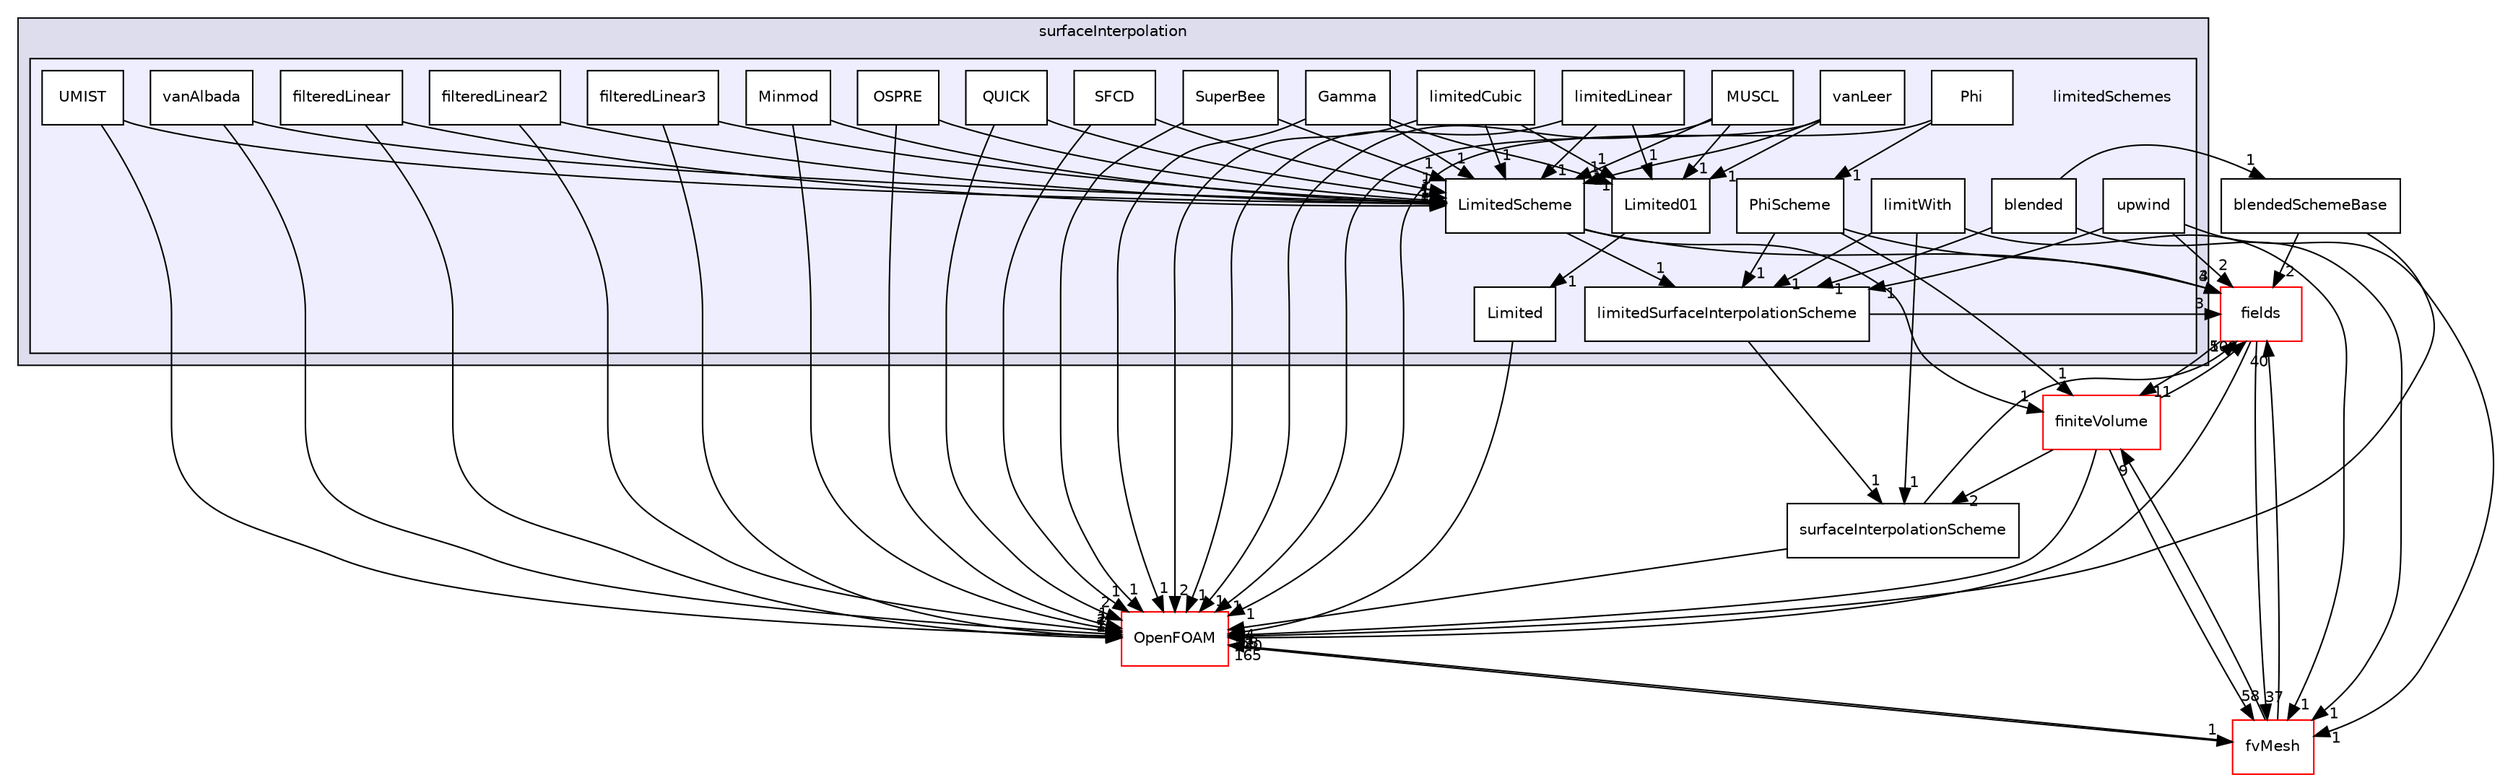 digraph "src/finiteVolume/interpolation/surfaceInterpolation/limitedSchemes" {
  bgcolor=transparent;
  compound=true
  node [ fontsize="10", fontname="Helvetica"];
  edge [ labelfontsize="10", labelfontname="Helvetica"];
  subgraph clusterdir_4df5f063103ed43a92094c50d9ef5fe1 {
    graph [ bgcolor="#ddddee", pencolor="black", label="surfaceInterpolation" fontname="Helvetica", fontsize="10", URL="dir_4df5f063103ed43a92094c50d9ef5fe1.html"]
  subgraph clusterdir_3b094e1ce2b3f641da0071aec2c4e694 {
    graph [ bgcolor="#eeeeff", pencolor="black", label="" URL="dir_3b094e1ce2b3f641da0071aec2c4e694.html"];
    dir_3b094e1ce2b3f641da0071aec2c4e694 [shape=plaintext label="limitedSchemes"];
    dir_53258ceb5eef05dd1839f6b8b6cdbe34 [shape=box label="blended" color="black" fillcolor="white" style="filled" URL="dir_53258ceb5eef05dd1839f6b8b6cdbe34.html"];
    dir_f8ffd4e2dbba46a999e46845ae83b6c7 [shape=box label="filteredLinear" color="black" fillcolor="white" style="filled" URL="dir_f8ffd4e2dbba46a999e46845ae83b6c7.html"];
    dir_1e7eae7c6c461bc7382ac9aa887a0093 [shape=box label="filteredLinear2" color="black" fillcolor="white" style="filled" URL="dir_1e7eae7c6c461bc7382ac9aa887a0093.html"];
    dir_5bfaa8056f9d9b4613081b1aa371d8af [shape=box label="filteredLinear3" color="black" fillcolor="white" style="filled" URL="dir_5bfaa8056f9d9b4613081b1aa371d8af.html"];
    dir_0d22176d0896ad1d4276300819e7f046 [shape=box label="Gamma" color="black" fillcolor="white" style="filled" URL="dir_0d22176d0896ad1d4276300819e7f046.html"];
    dir_0b07bc20f8b30bdca085af541cf06612 [shape=box label="Limited" color="black" fillcolor="white" style="filled" URL="dir_0b07bc20f8b30bdca085af541cf06612.html"];
    dir_abf702b5ae803b4aa70706d427b0cd55 [shape=box label="Limited01" color="black" fillcolor="white" style="filled" URL="dir_abf702b5ae803b4aa70706d427b0cd55.html"];
    dir_edbb5e340ecfc5de677591d34d0060d9 [shape=box label="limitedCubic" color="black" fillcolor="white" style="filled" URL="dir_edbb5e340ecfc5de677591d34d0060d9.html"];
    dir_b16e0fbcc04fa4d1c26a8234fc9121c0 [shape=box label="limitedLinear" color="black" fillcolor="white" style="filled" URL="dir_b16e0fbcc04fa4d1c26a8234fc9121c0.html"];
    dir_f44c3a08494e33395456e53f21ca82c9 [shape=box label="LimitedScheme" color="black" fillcolor="white" style="filled" URL="dir_f44c3a08494e33395456e53f21ca82c9.html"];
    dir_4f765f4be874e7c1018013a8d8ff5f6d [shape=box label="limitedSurfaceInterpolationScheme" color="black" fillcolor="white" style="filled" URL="dir_4f765f4be874e7c1018013a8d8ff5f6d.html"];
    dir_ea151c52e42f879c44c7f1ad691bbf19 [shape=box label="limitWith" color="black" fillcolor="white" style="filled" URL="dir_ea151c52e42f879c44c7f1ad691bbf19.html"];
    dir_6bb9241e5e9013e9e3743934ba69041a [shape=box label="Minmod" color="black" fillcolor="white" style="filled" URL="dir_6bb9241e5e9013e9e3743934ba69041a.html"];
    dir_3b1214cc54cd868ba75078ba7fb09184 [shape=box label="MUSCL" color="black" fillcolor="white" style="filled" URL="dir_3b1214cc54cd868ba75078ba7fb09184.html"];
    dir_bd68b0949fa5436045011a62723e025a [shape=box label="OSPRE" color="black" fillcolor="white" style="filled" URL="dir_bd68b0949fa5436045011a62723e025a.html"];
    dir_349f088ea6788b4a33c2ad496381c083 [shape=box label="Phi" color="black" fillcolor="white" style="filled" URL="dir_349f088ea6788b4a33c2ad496381c083.html"];
    dir_947c2e66dae27c0a8bdd797802b3a770 [shape=box label="PhiScheme" color="black" fillcolor="white" style="filled" URL="dir_947c2e66dae27c0a8bdd797802b3a770.html"];
    dir_4cf76509597f722ea8dc37c00c691f42 [shape=box label="QUICK" color="black" fillcolor="white" style="filled" URL="dir_4cf76509597f722ea8dc37c00c691f42.html"];
    dir_28e738315946edee8a139a9441db8736 [shape=box label="SFCD" color="black" fillcolor="white" style="filled" URL="dir_28e738315946edee8a139a9441db8736.html"];
    dir_b134724f3891a2a19e34839457d1463c [shape=box label="SuperBee" color="black" fillcolor="white" style="filled" URL="dir_b134724f3891a2a19e34839457d1463c.html"];
    dir_3203387c74a9fdac3824b0339ee24d4a [shape=box label="UMIST" color="black" fillcolor="white" style="filled" URL="dir_3203387c74a9fdac3824b0339ee24d4a.html"];
    dir_a78c0ad467f494814b4aeccb26212fb9 [shape=box label="upwind" color="black" fillcolor="white" style="filled" URL="dir_a78c0ad467f494814b4aeccb26212fb9.html"];
    dir_8c2544bd7dbbe01396cb68f1e0b6b531 [shape=box label="vanAlbada" color="black" fillcolor="white" style="filled" URL="dir_8c2544bd7dbbe01396cb68f1e0b6b531.html"];
    dir_b0e5df6c0c06be15d0ef8b09274ee491 [shape=box label="vanLeer" color="black" fillcolor="white" style="filled" URL="dir_b0e5df6c0c06be15d0ef8b09274ee491.html"];
  }
  }
  dir_19d3b1afd53ea5e65e1bc53b79dacb85 [shape=box label="surfaceInterpolationScheme" URL="dir_19d3b1afd53ea5e65e1bc53b79dacb85.html"];
  dir_25ab4a83a983f7bb7a38b7f63bb141b7 [shape=box label="fields" color="red" URL="dir_25ab4a83a983f7bb7a38b7f63bb141b7.html"];
  dir_12a067b830ecef67be6217f1ffe5344c [shape=box label="blendedSchemeBase" URL="dir_12a067b830ecef67be6217f1ffe5344c.html"];
  dir_2ea871e4defbdbd60808750cae643c63 [shape=box label="finiteVolume" color="red" URL="dir_2ea871e4defbdbd60808750cae643c63.html"];
  dir_c382fa095c9c33d8673c0dd60aaef275 [shape=box label="fvMesh" color="red" URL="dir_c382fa095c9c33d8673c0dd60aaef275.html"];
  dir_c5473ff19b20e6ec4dfe5c310b3778a8 [shape=box label="OpenFOAM" color="red" URL="dir_c5473ff19b20e6ec4dfe5c310b3778a8.html"];
  dir_0b07bc20f8b30bdca085af541cf06612->dir_c5473ff19b20e6ec4dfe5c310b3778a8 [headlabel="1", labeldistance=1.5 headhref="dir_001168_001927.html"];
  dir_5bfaa8056f9d9b4613081b1aa371d8af->dir_f44c3a08494e33395456e53f21ca82c9 [headlabel="1", labeldistance=1.5 headhref="dir_001166_001172.html"];
  dir_5bfaa8056f9d9b4613081b1aa371d8af->dir_c5473ff19b20e6ec4dfe5c310b3778a8 [headlabel="2", labeldistance=1.5 headhref="dir_001166_001927.html"];
  dir_19d3b1afd53ea5e65e1bc53b79dacb85->dir_25ab4a83a983f7bb7a38b7f63bb141b7 [headlabel="5", labeldistance=1.5 headhref="dir_001244_000912.html"];
  dir_19d3b1afd53ea5e65e1bc53b79dacb85->dir_c5473ff19b20e6ec4dfe5c310b3778a8 [headlabel="4", labeldistance=1.5 headhref="dir_001244_001927.html"];
  dir_f8ffd4e2dbba46a999e46845ae83b6c7->dir_f44c3a08494e33395456e53f21ca82c9 [headlabel="1", labeldistance=1.5 headhref="dir_001164_001172.html"];
  dir_f8ffd4e2dbba46a999e46845ae83b6c7->dir_c5473ff19b20e6ec4dfe5c310b3778a8 [headlabel="1", labeldistance=1.5 headhref="dir_001164_001927.html"];
  dir_a78c0ad467f494814b4aeccb26212fb9->dir_25ab4a83a983f7bb7a38b7f63bb141b7 [headlabel="2", labeldistance=1.5 headhref="dir_001184_000912.html"];
  dir_a78c0ad467f494814b4aeccb26212fb9->dir_c382fa095c9c33d8673c0dd60aaef275 [headlabel="1", labeldistance=1.5 headhref="dir_001184_001100.html"];
  dir_a78c0ad467f494814b4aeccb26212fb9->dir_4f765f4be874e7c1018013a8d8ff5f6d [headlabel="1", labeldistance=1.5 headhref="dir_001184_001173.html"];
  dir_28e738315946edee8a139a9441db8736->dir_f44c3a08494e33395456e53f21ca82c9 [headlabel="1", labeldistance=1.5 headhref="dir_001181_001172.html"];
  dir_28e738315946edee8a139a9441db8736->dir_c5473ff19b20e6ec4dfe5c310b3778a8 [headlabel="1", labeldistance=1.5 headhref="dir_001181_001927.html"];
  dir_349f088ea6788b4a33c2ad496381c083->dir_947c2e66dae27c0a8bdd797802b3a770 [headlabel="1", labeldistance=1.5 headhref="dir_001178_001179.html"];
  dir_349f088ea6788b4a33c2ad496381c083->dir_c5473ff19b20e6ec4dfe5c310b3778a8 [headlabel="1", labeldistance=1.5 headhref="dir_001178_001927.html"];
  dir_25ab4a83a983f7bb7a38b7f63bb141b7->dir_2ea871e4defbdbd60808750cae643c63 [headlabel="11", labeldistance=1.5 headhref="dir_000912_001039.html"];
  dir_25ab4a83a983f7bb7a38b7f63bb141b7->dir_c382fa095c9c33d8673c0dd60aaef275 [headlabel="37", labeldistance=1.5 headhref="dir_000912_001100.html"];
  dir_25ab4a83a983f7bb7a38b7f63bb141b7->dir_c5473ff19b20e6ec4dfe5c310b3778a8 [headlabel="340", labeldistance=1.5 headhref="dir_000912_001927.html"];
  dir_12a067b830ecef67be6217f1ffe5344c->dir_25ab4a83a983f7bb7a38b7f63bb141b7 [headlabel="2", labeldistance=1.5 headhref="dir_001160_000912.html"];
  dir_12a067b830ecef67be6217f1ffe5344c->dir_c5473ff19b20e6ec4dfe5c310b3778a8 [headlabel="2", labeldistance=1.5 headhref="dir_001160_001927.html"];
  dir_abf702b5ae803b4aa70706d427b0cd55->dir_0b07bc20f8b30bdca085af541cf06612 [headlabel="1", labeldistance=1.5 headhref="dir_001169_001168.html"];
  dir_b134724f3891a2a19e34839457d1463c->dir_f44c3a08494e33395456e53f21ca82c9 [headlabel="1", labeldistance=1.5 headhref="dir_001182_001172.html"];
  dir_b134724f3891a2a19e34839457d1463c->dir_c5473ff19b20e6ec4dfe5c310b3778a8 [headlabel="1", labeldistance=1.5 headhref="dir_001182_001927.html"];
  dir_2ea871e4defbdbd60808750cae643c63->dir_19d3b1afd53ea5e65e1bc53b79dacb85 [headlabel="2", labeldistance=1.5 headhref="dir_001039_001244.html"];
  dir_2ea871e4defbdbd60808750cae643c63->dir_25ab4a83a983f7bb7a38b7f63bb141b7 [headlabel="100", labeldistance=1.5 headhref="dir_001039_000912.html"];
  dir_2ea871e4defbdbd60808750cae643c63->dir_c382fa095c9c33d8673c0dd60aaef275 [headlabel="58", labeldistance=1.5 headhref="dir_001039_001100.html"];
  dir_2ea871e4defbdbd60808750cae643c63->dir_c5473ff19b20e6ec4dfe5c310b3778a8 [headlabel="58", labeldistance=1.5 headhref="dir_001039_001927.html"];
  dir_3b1214cc54cd868ba75078ba7fb09184->dir_abf702b5ae803b4aa70706d427b0cd55 [headlabel="1", labeldistance=1.5 headhref="dir_001176_001169.html"];
  dir_3b1214cc54cd868ba75078ba7fb09184->dir_f44c3a08494e33395456e53f21ca82c9 [headlabel="1", labeldistance=1.5 headhref="dir_001176_001172.html"];
  dir_3b1214cc54cd868ba75078ba7fb09184->dir_c5473ff19b20e6ec4dfe5c310b3778a8 [headlabel="1", labeldistance=1.5 headhref="dir_001176_001927.html"];
  dir_f44c3a08494e33395456e53f21ca82c9->dir_25ab4a83a983f7bb7a38b7f63bb141b7 [headlabel="4", labeldistance=1.5 headhref="dir_001172_000912.html"];
  dir_f44c3a08494e33395456e53f21ca82c9->dir_2ea871e4defbdbd60808750cae643c63 [headlabel="1", labeldistance=1.5 headhref="dir_001172_001039.html"];
  dir_f44c3a08494e33395456e53f21ca82c9->dir_4f765f4be874e7c1018013a8d8ff5f6d [headlabel="1", labeldistance=1.5 headhref="dir_001172_001173.html"];
  dir_c382fa095c9c33d8673c0dd60aaef275->dir_25ab4a83a983f7bb7a38b7f63bb141b7 [headlabel="40", labeldistance=1.5 headhref="dir_001100_000912.html"];
  dir_c382fa095c9c33d8673c0dd60aaef275->dir_2ea871e4defbdbd60808750cae643c63 [headlabel="9", labeldistance=1.5 headhref="dir_001100_001039.html"];
  dir_c382fa095c9c33d8673c0dd60aaef275->dir_c5473ff19b20e6ec4dfe5c310b3778a8 [headlabel="165", labeldistance=1.5 headhref="dir_001100_001927.html"];
  dir_947c2e66dae27c0a8bdd797802b3a770->dir_25ab4a83a983f7bb7a38b7f63bb141b7 [headlabel="3", labeldistance=1.5 headhref="dir_001179_000912.html"];
  dir_947c2e66dae27c0a8bdd797802b3a770->dir_2ea871e4defbdbd60808750cae643c63 [headlabel="1", labeldistance=1.5 headhref="dir_001179_001039.html"];
  dir_947c2e66dae27c0a8bdd797802b3a770->dir_4f765f4be874e7c1018013a8d8ff5f6d [headlabel="1", labeldistance=1.5 headhref="dir_001179_001173.html"];
  dir_bd68b0949fa5436045011a62723e025a->dir_f44c3a08494e33395456e53f21ca82c9 [headlabel="1", labeldistance=1.5 headhref="dir_001177_001172.html"];
  dir_bd68b0949fa5436045011a62723e025a->dir_c5473ff19b20e6ec4dfe5c310b3778a8 [headlabel="1", labeldistance=1.5 headhref="dir_001177_001927.html"];
  dir_b0e5df6c0c06be15d0ef8b09274ee491->dir_abf702b5ae803b4aa70706d427b0cd55 [headlabel="1", labeldistance=1.5 headhref="dir_001186_001169.html"];
  dir_b0e5df6c0c06be15d0ef8b09274ee491->dir_f44c3a08494e33395456e53f21ca82c9 [headlabel="1", labeldistance=1.5 headhref="dir_001186_001172.html"];
  dir_b0e5df6c0c06be15d0ef8b09274ee491->dir_c5473ff19b20e6ec4dfe5c310b3778a8 [headlabel="1", labeldistance=1.5 headhref="dir_001186_001927.html"];
  dir_ea151c52e42f879c44c7f1ad691bbf19->dir_19d3b1afd53ea5e65e1bc53b79dacb85 [headlabel="1", labeldistance=1.5 headhref="dir_001174_001244.html"];
  dir_ea151c52e42f879c44c7f1ad691bbf19->dir_c382fa095c9c33d8673c0dd60aaef275 [headlabel="1", labeldistance=1.5 headhref="dir_001174_001100.html"];
  dir_ea151c52e42f879c44c7f1ad691bbf19->dir_4f765f4be874e7c1018013a8d8ff5f6d [headlabel="1", labeldistance=1.5 headhref="dir_001174_001173.html"];
  dir_4f765f4be874e7c1018013a8d8ff5f6d->dir_19d3b1afd53ea5e65e1bc53b79dacb85 [headlabel="1", labeldistance=1.5 headhref="dir_001173_001244.html"];
  dir_4f765f4be874e7c1018013a8d8ff5f6d->dir_25ab4a83a983f7bb7a38b7f63bb141b7 [headlabel="3", labeldistance=1.5 headhref="dir_001173_000912.html"];
  dir_0d22176d0896ad1d4276300819e7f046->dir_abf702b5ae803b4aa70706d427b0cd55 [headlabel="1", labeldistance=1.5 headhref="dir_001167_001169.html"];
  dir_0d22176d0896ad1d4276300819e7f046->dir_f44c3a08494e33395456e53f21ca82c9 [headlabel="1", labeldistance=1.5 headhref="dir_001167_001172.html"];
  dir_0d22176d0896ad1d4276300819e7f046->dir_c5473ff19b20e6ec4dfe5c310b3778a8 [headlabel="1", labeldistance=1.5 headhref="dir_001167_001927.html"];
  dir_c5473ff19b20e6ec4dfe5c310b3778a8->dir_c382fa095c9c33d8673c0dd60aaef275 [headlabel="1", labeldistance=1.5 headhref="dir_001927_001100.html"];
  dir_4cf76509597f722ea8dc37c00c691f42->dir_f44c3a08494e33395456e53f21ca82c9 [headlabel="1", labeldistance=1.5 headhref="dir_001180_001172.html"];
  dir_4cf76509597f722ea8dc37c00c691f42->dir_c5473ff19b20e6ec4dfe5c310b3778a8 [headlabel="2", labeldistance=1.5 headhref="dir_001180_001927.html"];
  dir_8c2544bd7dbbe01396cb68f1e0b6b531->dir_f44c3a08494e33395456e53f21ca82c9 [headlabel="1", labeldistance=1.5 headhref="dir_001185_001172.html"];
  dir_8c2544bd7dbbe01396cb68f1e0b6b531->dir_c5473ff19b20e6ec4dfe5c310b3778a8 [headlabel="1", labeldistance=1.5 headhref="dir_001185_001927.html"];
  dir_edbb5e340ecfc5de677591d34d0060d9->dir_abf702b5ae803b4aa70706d427b0cd55 [headlabel="1", labeldistance=1.5 headhref="dir_001170_001169.html"];
  dir_edbb5e340ecfc5de677591d34d0060d9->dir_f44c3a08494e33395456e53f21ca82c9 [headlabel="1", labeldistance=1.5 headhref="dir_001170_001172.html"];
  dir_edbb5e340ecfc5de677591d34d0060d9->dir_c5473ff19b20e6ec4dfe5c310b3778a8 [headlabel="2", labeldistance=1.5 headhref="dir_001170_001927.html"];
  dir_3203387c74a9fdac3824b0339ee24d4a->dir_f44c3a08494e33395456e53f21ca82c9 [headlabel="1", labeldistance=1.5 headhref="dir_001183_001172.html"];
  dir_3203387c74a9fdac3824b0339ee24d4a->dir_c5473ff19b20e6ec4dfe5c310b3778a8 [headlabel="1", labeldistance=1.5 headhref="dir_001183_001927.html"];
  dir_1e7eae7c6c461bc7382ac9aa887a0093->dir_f44c3a08494e33395456e53f21ca82c9 [headlabel="1", labeldistance=1.5 headhref="dir_001165_001172.html"];
  dir_1e7eae7c6c461bc7382ac9aa887a0093->dir_c5473ff19b20e6ec4dfe5c310b3778a8 [headlabel="2", labeldistance=1.5 headhref="dir_001165_001927.html"];
  dir_53258ceb5eef05dd1839f6b8b6cdbe34->dir_12a067b830ecef67be6217f1ffe5344c [headlabel="1", labeldistance=1.5 headhref="dir_001162_001160.html"];
  dir_53258ceb5eef05dd1839f6b8b6cdbe34->dir_c382fa095c9c33d8673c0dd60aaef275 [headlabel="1", labeldistance=1.5 headhref="dir_001162_001100.html"];
  dir_53258ceb5eef05dd1839f6b8b6cdbe34->dir_4f765f4be874e7c1018013a8d8ff5f6d [headlabel="1", labeldistance=1.5 headhref="dir_001162_001173.html"];
  dir_b16e0fbcc04fa4d1c26a8234fc9121c0->dir_abf702b5ae803b4aa70706d427b0cd55 [headlabel="1", labeldistance=1.5 headhref="dir_001171_001169.html"];
  dir_b16e0fbcc04fa4d1c26a8234fc9121c0->dir_f44c3a08494e33395456e53f21ca82c9 [headlabel="1", labeldistance=1.5 headhref="dir_001171_001172.html"];
  dir_b16e0fbcc04fa4d1c26a8234fc9121c0->dir_c5473ff19b20e6ec4dfe5c310b3778a8 [headlabel="1", labeldistance=1.5 headhref="dir_001171_001927.html"];
  dir_6bb9241e5e9013e9e3743934ba69041a->dir_f44c3a08494e33395456e53f21ca82c9 [headlabel="1", labeldistance=1.5 headhref="dir_001175_001172.html"];
  dir_6bb9241e5e9013e9e3743934ba69041a->dir_c5473ff19b20e6ec4dfe5c310b3778a8 [headlabel="1", labeldistance=1.5 headhref="dir_001175_001927.html"];
}
